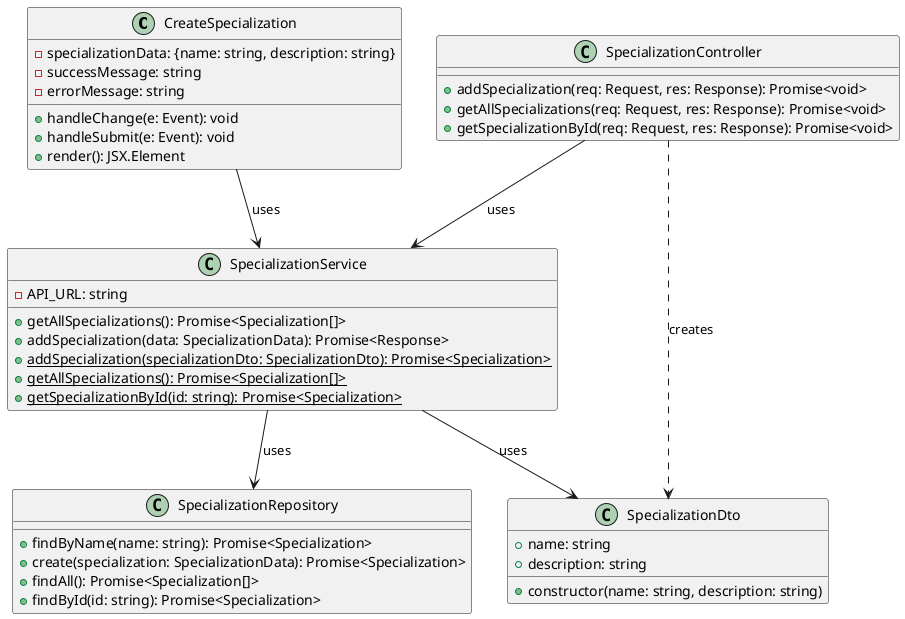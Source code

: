 @startuml Add New Specialization Class Diagram

' Frontend Components
class CreateSpecialization {
  - specializationData: {name: string, description: string}
  - successMessage: string
  - errorMessage: string
  + handleChange(e: Event): void
  + handleSubmit(e: Event): void
  + render(): JSX.Element
}

class SpecializationService {
  - API_URL: string
  + getAllSpecializations(): Promise<Specialization[]>
  + addSpecialization(data: SpecializationData): Promise<Response>
}

' Backend Components
class SpecializationController {
  + addSpecialization(req: Request, res: Response): Promise<void>
  + getAllSpecializations(req: Request, res: Response): Promise<void>
  + getSpecializationById(req: Request, res: Response): Promise<void>
}

class SpecializationService {
  + {static} addSpecialization(specializationDto: SpecializationDto): Promise<Specialization>
  + {static} getAllSpecializations(): Promise<Specialization[]>
  + {static} getSpecializationById(id: string): Promise<Specialization>
}

class SpecializationRepository {
  + findByName(name: string): Promise<Specialization>
  + create(specialization: SpecializationData): Promise<Specialization>
  + findAll(): Promise<Specialization[]>
  + findById(id: string): Promise<Specialization>
}

class SpecializationDto {
  + name: string
  + description: string
  + constructor(name: string, description: string)
}

' Relationships
CreateSpecialization --> SpecializationService: uses
SpecializationController --> SpecializationService: uses
SpecializationService --> SpecializationRepository: uses
SpecializationService --> SpecializationDto: uses
SpecializationController ..> SpecializationDto: creates

@enduml